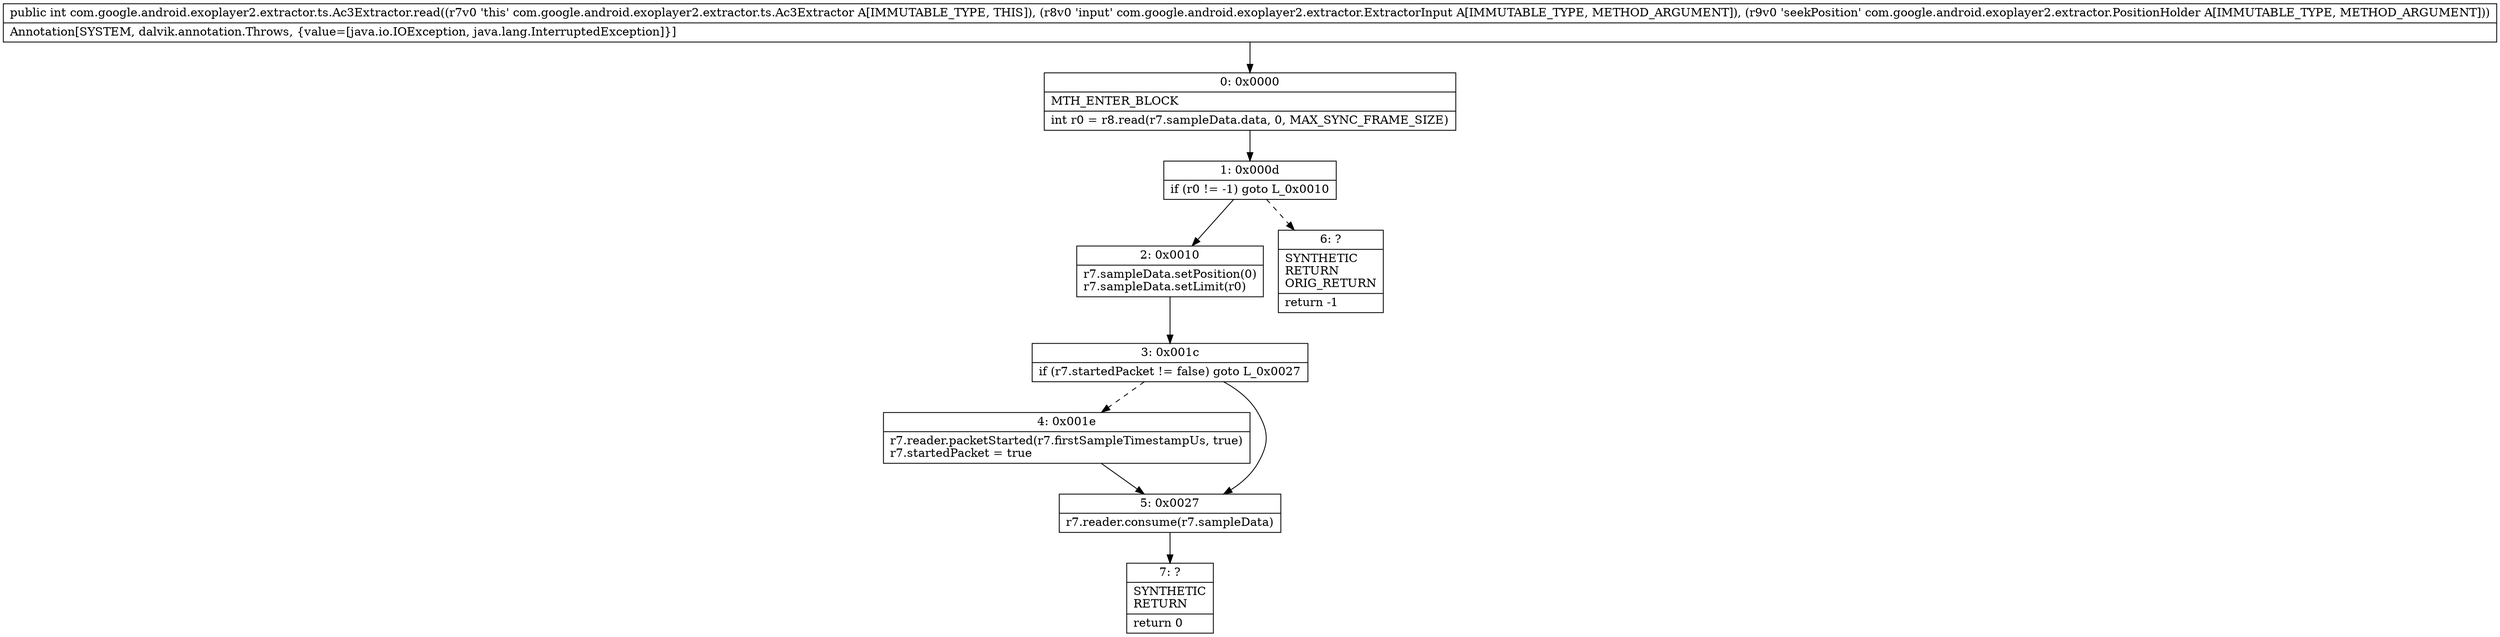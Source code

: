 digraph "CFG forcom.google.android.exoplayer2.extractor.ts.Ac3Extractor.read(Lcom\/google\/android\/exoplayer2\/extractor\/ExtractorInput;Lcom\/google\/android\/exoplayer2\/extractor\/PositionHolder;)I" {
Node_0 [shape=record,label="{0\:\ 0x0000|MTH_ENTER_BLOCK\l|int r0 = r8.read(r7.sampleData.data, 0, MAX_SYNC_FRAME_SIZE)\l}"];
Node_1 [shape=record,label="{1\:\ 0x000d|if (r0 != \-1) goto L_0x0010\l}"];
Node_2 [shape=record,label="{2\:\ 0x0010|r7.sampleData.setPosition(0)\lr7.sampleData.setLimit(r0)\l}"];
Node_3 [shape=record,label="{3\:\ 0x001c|if (r7.startedPacket != false) goto L_0x0027\l}"];
Node_4 [shape=record,label="{4\:\ 0x001e|r7.reader.packetStarted(r7.firstSampleTimestampUs, true)\lr7.startedPacket = true\l}"];
Node_5 [shape=record,label="{5\:\ 0x0027|r7.reader.consume(r7.sampleData)\l}"];
Node_6 [shape=record,label="{6\:\ ?|SYNTHETIC\lRETURN\lORIG_RETURN\l|return \-1\l}"];
Node_7 [shape=record,label="{7\:\ ?|SYNTHETIC\lRETURN\l|return 0\l}"];
MethodNode[shape=record,label="{public int com.google.android.exoplayer2.extractor.ts.Ac3Extractor.read((r7v0 'this' com.google.android.exoplayer2.extractor.ts.Ac3Extractor A[IMMUTABLE_TYPE, THIS]), (r8v0 'input' com.google.android.exoplayer2.extractor.ExtractorInput A[IMMUTABLE_TYPE, METHOD_ARGUMENT]), (r9v0 'seekPosition' com.google.android.exoplayer2.extractor.PositionHolder A[IMMUTABLE_TYPE, METHOD_ARGUMENT]))  | Annotation[SYSTEM, dalvik.annotation.Throws, \{value=[java.io.IOException, java.lang.InterruptedException]\}]\l}"];
MethodNode -> Node_0;
Node_0 -> Node_1;
Node_1 -> Node_2;
Node_1 -> Node_6[style=dashed];
Node_2 -> Node_3;
Node_3 -> Node_4[style=dashed];
Node_3 -> Node_5;
Node_4 -> Node_5;
Node_5 -> Node_7;
}

